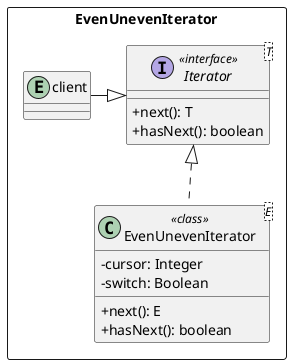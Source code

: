 @startuml
skinparam classAttributeIconSIze 0
rectangle EvenUnevenIterator {
    entity client

    interface Iterator<T> {
        +next(): T
        +hasNext(): boolean
    }

    class EvenUnevenIterator<E> {
        -cursor: Integer
        -switch: Boolean
        +next(): E
        +hasNext(): boolean
    }

    Iterator <<interface>>
    EvenUnevenIterator <<class>>
    client -right-|> Iterator
    EvenUnevenIterator .up.|> Iterator
}
@enduml